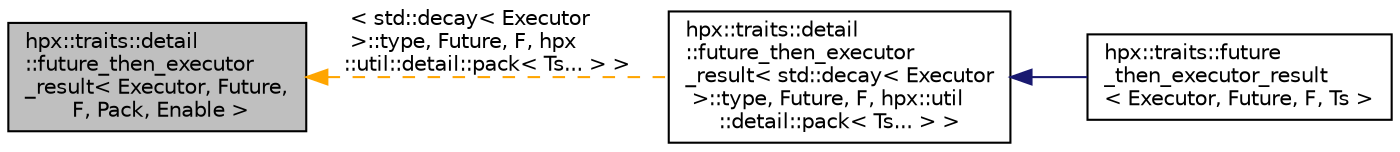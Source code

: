 digraph "hpx::traits::detail::future_then_executor_result&lt; Executor, Future, F, Pack, Enable &gt;"
{
  edge [fontname="Helvetica",fontsize="10",labelfontname="Helvetica",labelfontsize="10"];
  node [fontname="Helvetica",fontsize="10",shape=record];
  rankdir="LR";
  Node0 [label="hpx::traits::detail\l::future_then_executor\l_result\< Executor, Future,\l F, Pack, Enable \>",height=0.2,width=0.4,color="black", fillcolor="grey75", style="filled", fontcolor="black"];
  Node0 -> Node1 [dir="back",color="orange",fontsize="10",style="dashed",label=" \< std::decay\< Executor\l \>::type, Future, F, hpx\l::util::detail::pack\< Ts... \> \>" ,fontname="Helvetica"];
  Node1 [label="hpx::traits::detail\l::future_then_executor\l_result\< std::decay\< Executor\l \>::type, Future, F, hpx::util\l::detail::pack\< Ts... \> \>",height=0.2,width=0.4,color="black", fillcolor="white", style="filled",URL="$df/deb/structhpx_1_1traits_1_1detail_1_1future__then__executor__result.html"];
  Node1 -> Node2 [dir="back",color="midnightblue",fontsize="10",style="solid",fontname="Helvetica"];
  Node2 [label="hpx::traits::future\l_then_executor_result\l\< Executor, Future, F, Ts \>",height=0.2,width=0.4,color="black", fillcolor="white", style="filled",URL="$d7/d61/structhpx_1_1traits_1_1future__then__executor__result.html"];
}
